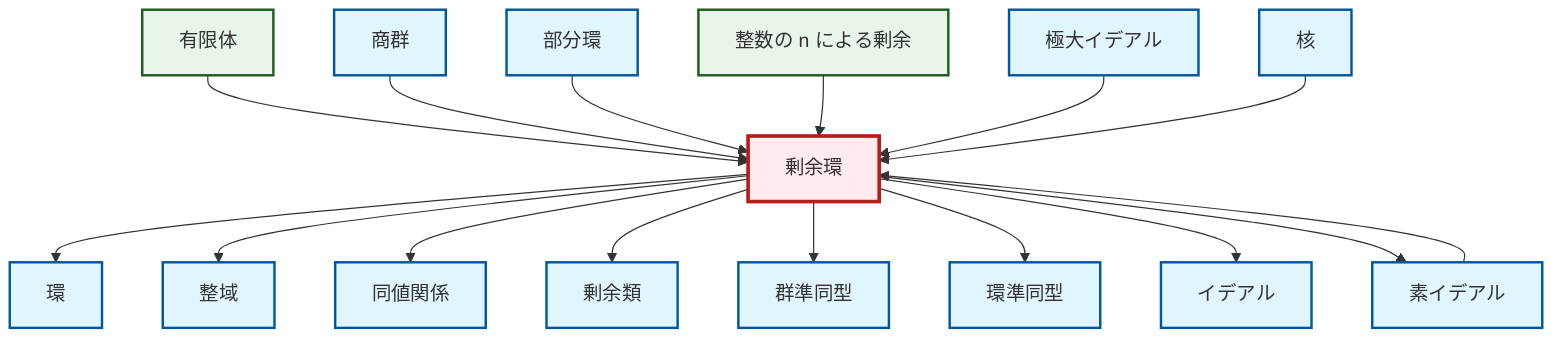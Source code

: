 graph TD
    classDef definition fill:#e1f5fe,stroke:#01579b,stroke-width:2px
    classDef theorem fill:#f3e5f5,stroke:#4a148c,stroke-width:2px
    classDef axiom fill:#fff3e0,stroke:#e65100,stroke-width:2px
    classDef example fill:#e8f5e9,stroke:#1b5e20,stroke-width:2px
    classDef current fill:#ffebee,stroke:#b71c1c,stroke-width:3px
    def-quotient-ring["剰余環"]:::definition
    def-maximal-ideal["極大イデアル"]:::definition
    def-homomorphism["群準同型"]:::definition
    def-subring["部分環"]:::definition
    def-coset["剰余類"]:::definition
    ex-quotient-integers-mod-n["整数の n による剰余"]:::example
    def-ring["環"]:::definition
    def-quotient-group["商群"]:::definition
    def-equivalence-relation["同値関係"]:::definition
    ex-finite-field["有限体"]:::example
    def-prime-ideal["素イデアル"]:::definition
    def-ideal["イデアル"]:::definition
    def-ring-homomorphism["環準同型"]:::definition
    def-integral-domain["整域"]:::definition
    def-kernel["核"]:::definition
    def-quotient-ring --> def-ring
    ex-finite-field --> def-quotient-ring
    def-quotient-group --> def-quotient-ring
    def-prime-ideal --> def-quotient-ring
    def-subring --> def-quotient-ring
    ex-quotient-integers-mod-n --> def-quotient-ring
    def-quotient-ring --> def-integral-domain
    def-quotient-ring --> def-equivalence-relation
    def-quotient-ring --> def-coset
    def-quotient-ring --> def-homomorphism
    def-maximal-ideal --> def-quotient-ring
    def-quotient-ring --> def-ring-homomorphism
    def-quotient-ring --> def-ideal
    def-kernel --> def-quotient-ring
    def-quotient-ring --> def-prime-ideal
    class def-quotient-ring current